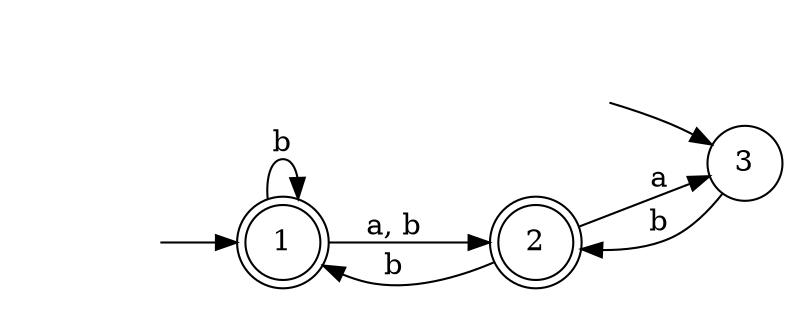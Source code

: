 digraph finite_state_machine { rankdir=LR
	node [shape=doublecircle]
	1
	2

	node [shape=circle]
	fake0 [style=invisible]
	fake0 -> 1
	fake1 [style=invisible]
	fake1 -> 3

	1 -> 2 [label="a, b"] 
	1 -> 1 [label="b"] 
	2 -> 1 [label="b"] 
	2 -> 3 [label="a"] 
	3 -> 2 [label="b"] 
}
